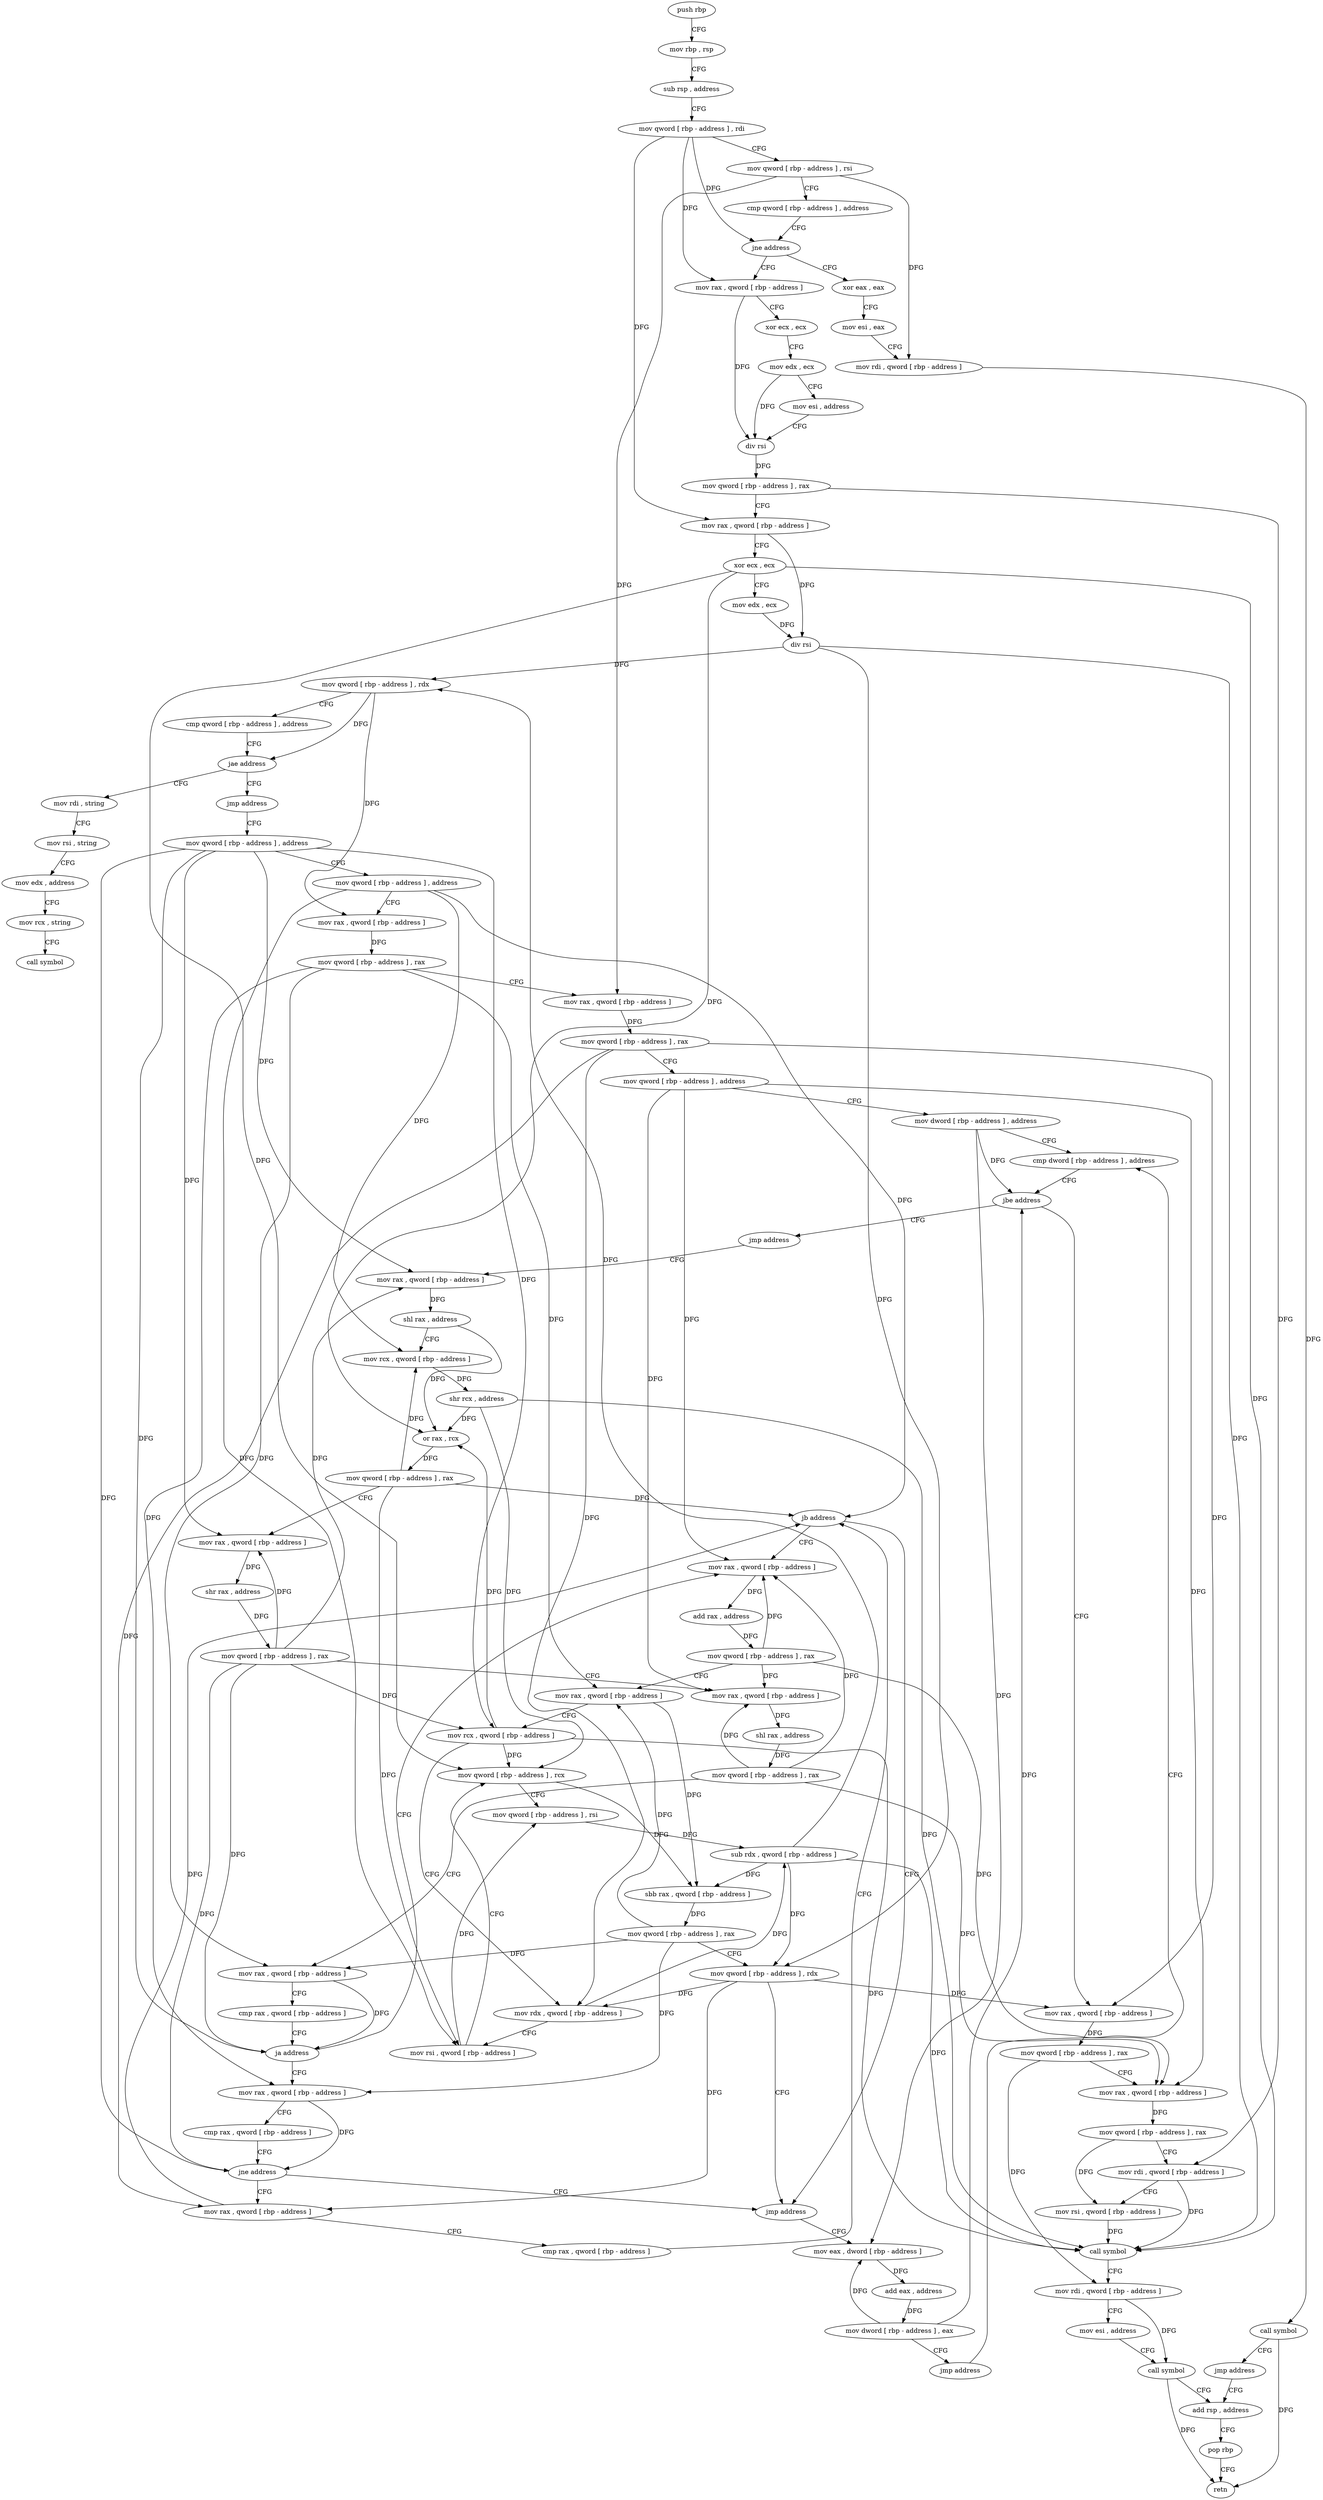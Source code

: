 digraph "func" {
"4206448" [label = "push rbp" ]
"4206449" [label = "mov rbp , rsp" ]
"4206452" [label = "sub rsp , address" ]
"4206456" [label = "mov qword [ rbp - address ] , rdi" ]
"4206460" [label = "mov qword [ rbp - address ] , rsi" ]
"4206464" [label = "cmp qword [ rbp - address ] , address" ]
"4206469" [label = "jne address" ]
"4206493" [label = "mov rax , qword [ rbp - address ]" ]
"4206475" [label = "xor eax , eax" ]
"4206497" [label = "xor ecx , ecx" ]
"4206499" [label = "mov edx , ecx" ]
"4206501" [label = "mov esi , address" ]
"4206506" [label = "div rsi" ]
"4206509" [label = "mov qword [ rbp - address ] , rax" ]
"4206513" [label = "mov rax , qword [ rbp - address ]" ]
"4206517" [label = "xor ecx , ecx" ]
"4206519" [label = "mov edx , ecx" ]
"4206521" [label = "div rsi" ]
"4206524" [label = "mov qword [ rbp - address ] , rdx" ]
"4206528" [label = "cmp qword [ rbp - address ] , address" ]
"4206536" [label = "jae address" ]
"4206547" [label = "mov rdi , string" ]
"4206542" [label = "jmp address" ]
"4206477" [label = "mov esi , eax" ]
"4206479" [label = "mov rdi , qword [ rbp - address ]" ]
"4206483" [label = "call symbol" ]
"4206488" [label = "jmp address" ]
"4206854" [label = "add rsp , address" ]
"4206557" [label = "mov rsi , string" ]
"4206567" [label = "mov edx , address" ]
"4206572" [label = "mov rcx , string" ]
"4206582" [label = "call symbol" ]
"4206587" [label = "mov qword [ rbp - address ] , address" ]
"4206858" [label = "pop rbp" ]
"4206859" [label = "retn" ]
"4206595" [label = "mov qword [ rbp - address ] , address" ]
"4206603" [label = "mov rax , qword [ rbp - address ]" ]
"4206607" [label = "mov qword [ rbp - address ] , rax" ]
"4206611" [label = "mov rax , qword [ rbp - address ]" ]
"4206615" [label = "mov qword [ rbp - address ] , rax" ]
"4206619" [label = "mov qword [ rbp - address ] , address" ]
"4206627" [label = "mov dword [ rbp - address ] , address" ]
"4206634" [label = "cmp dword [ rbp - address ] , address" ]
"4206811" [label = "mov rax , qword [ rbp - address ]" ]
"4206815" [label = "mov qword [ rbp - address ] , rax" ]
"4206819" [label = "mov rax , qword [ rbp - address ]" ]
"4206823" [label = "mov qword [ rbp - address ] , rax" ]
"4206827" [label = "mov rdi , qword [ rbp - address ]" ]
"4206831" [label = "mov rsi , qword [ rbp - address ]" ]
"4206835" [label = "call symbol" ]
"4206840" [label = "mov rdi , qword [ rbp - address ]" ]
"4206844" [label = "mov esi , address" ]
"4206849" [label = "call symbol" ]
"4206644" [label = "jmp address" ]
"4206649" [label = "mov rax , qword [ rbp - address ]" ]
"4206653" [label = "shl rax , address" ]
"4206657" [label = "mov rcx , qword [ rbp - address ]" ]
"4206661" [label = "shr rcx , address" ]
"4206665" [label = "or rax , rcx" ]
"4206668" [label = "mov qword [ rbp - address ] , rax" ]
"4206672" [label = "mov rax , qword [ rbp - address ]" ]
"4206676" [label = "shr rax , address" ]
"4206680" [label = "mov qword [ rbp - address ] , rax" ]
"4206684" [label = "mov rax , qword [ rbp - address ]" ]
"4206688" [label = "shl rax , address" ]
"4206692" [label = "mov qword [ rbp - address ] , rax" ]
"4206696" [label = "mov rax , qword [ rbp - address ]" ]
"4206700" [label = "cmp rax , qword [ rbp - address ]" ]
"4206704" [label = "ja address" ]
"4206738" [label = "mov rax , qword [ rbp - address ]" ]
"4206710" [label = "mov rax , qword [ rbp - address ]" ]
"4206742" [label = "add rax , address" ]
"4206748" [label = "mov qword [ rbp - address ] , rax" ]
"4206752" [label = "mov rax , qword [ rbp - address ]" ]
"4206756" [label = "mov rcx , qword [ rbp - address ]" ]
"4206760" [label = "mov rdx , qword [ rbp - address ]" ]
"4206764" [label = "mov rsi , qword [ rbp - address ]" ]
"4206768" [label = "mov qword [ rbp - address ] , rcx" ]
"4206772" [label = "mov qword [ rbp - address ] , rsi" ]
"4206776" [label = "sub rdx , qword [ rbp - address ]" ]
"4206780" [label = "sbb rax , qword [ rbp - address ]" ]
"4206784" [label = "mov qword [ rbp - address ] , rax" ]
"4206788" [label = "mov qword [ rbp - address ] , rdx" ]
"4206792" [label = "jmp address" ]
"4206714" [label = "cmp rax , qword [ rbp - address ]" ]
"4206718" [label = "jne address" ]
"4206724" [label = "mov rax , qword [ rbp - address ]" ]
"4206797" [label = "mov eax , dword [ rbp - address ]" ]
"4206800" [label = "add eax , address" ]
"4206803" [label = "mov dword [ rbp - address ] , eax" ]
"4206806" [label = "jmp address" ]
"4206728" [label = "cmp rax , qword [ rbp - address ]" ]
"4206732" [label = "jb address" ]
"4206638" [label = "jbe address" ]
"4206448" -> "4206449" [ label = "CFG" ]
"4206449" -> "4206452" [ label = "CFG" ]
"4206452" -> "4206456" [ label = "CFG" ]
"4206456" -> "4206460" [ label = "CFG" ]
"4206456" -> "4206469" [ label = "DFG" ]
"4206456" -> "4206493" [ label = "DFG" ]
"4206456" -> "4206513" [ label = "DFG" ]
"4206460" -> "4206464" [ label = "CFG" ]
"4206460" -> "4206479" [ label = "DFG" ]
"4206460" -> "4206611" [ label = "DFG" ]
"4206464" -> "4206469" [ label = "CFG" ]
"4206469" -> "4206493" [ label = "CFG" ]
"4206469" -> "4206475" [ label = "CFG" ]
"4206493" -> "4206497" [ label = "CFG" ]
"4206493" -> "4206506" [ label = "DFG" ]
"4206475" -> "4206477" [ label = "CFG" ]
"4206497" -> "4206499" [ label = "CFG" ]
"4206499" -> "4206501" [ label = "CFG" ]
"4206499" -> "4206506" [ label = "DFG" ]
"4206501" -> "4206506" [ label = "CFG" ]
"4206506" -> "4206509" [ label = "DFG" ]
"4206509" -> "4206513" [ label = "CFG" ]
"4206509" -> "4206827" [ label = "DFG" ]
"4206513" -> "4206517" [ label = "CFG" ]
"4206513" -> "4206521" [ label = "DFG" ]
"4206517" -> "4206519" [ label = "CFG" ]
"4206517" -> "4206835" [ label = "DFG" ]
"4206517" -> "4206665" [ label = "DFG" ]
"4206517" -> "4206768" [ label = "DFG" ]
"4206519" -> "4206521" [ label = "DFG" ]
"4206521" -> "4206524" [ label = "DFG" ]
"4206521" -> "4206835" [ label = "DFG" ]
"4206521" -> "4206788" [ label = "DFG" ]
"4206524" -> "4206528" [ label = "CFG" ]
"4206524" -> "4206536" [ label = "DFG" ]
"4206524" -> "4206603" [ label = "DFG" ]
"4206528" -> "4206536" [ label = "CFG" ]
"4206536" -> "4206547" [ label = "CFG" ]
"4206536" -> "4206542" [ label = "CFG" ]
"4206547" -> "4206557" [ label = "CFG" ]
"4206542" -> "4206587" [ label = "CFG" ]
"4206477" -> "4206479" [ label = "CFG" ]
"4206479" -> "4206483" [ label = "DFG" ]
"4206483" -> "4206488" [ label = "CFG" ]
"4206483" -> "4206859" [ label = "DFG" ]
"4206488" -> "4206854" [ label = "CFG" ]
"4206854" -> "4206858" [ label = "CFG" ]
"4206557" -> "4206567" [ label = "CFG" ]
"4206567" -> "4206572" [ label = "CFG" ]
"4206572" -> "4206582" [ label = "CFG" ]
"4206587" -> "4206595" [ label = "CFG" ]
"4206587" -> "4206649" [ label = "DFG" ]
"4206587" -> "4206672" [ label = "DFG" ]
"4206587" -> "4206704" [ label = "DFG" ]
"4206587" -> "4206756" [ label = "DFG" ]
"4206587" -> "4206718" [ label = "DFG" ]
"4206858" -> "4206859" [ label = "CFG" ]
"4206595" -> "4206603" [ label = "CFG" ]
"4206595" -> "4206657" [ label = "DFG" ]
"4206595" -> "4206764" [ label = "DFG" ]
"4206595" -> "4206732" [ label = "DFG" ]
"4206603" -> "4206607" [ label = "DFG" ]
"4206607" -> "4206611" [ label = "CFG" ]
"4206607" -> "4206696" [ label = "DFG" ]
"4206607" -> "4206752" [ label = "DFG" ]
"4206607" -> "4206710" [ label = "DFG" ]
"4206611" -> "4206615" [ label = "DFG" ]
"4206615" -> "4206619" [ label = "CFG" ]
"4206615" -> "4206811" [ label = "DFG" ]
"4206615" -> "4206760" [ label = "DFG" ]
"4206615" -> "4206724" [ label = "DFG" ]
"4206619" -> "4206627" [ label = "CFG" ]
"4206619" -> "4206819" [ label = "DFG" ]
"4206619" -> "4206684" [ label = "DFG" ]
"4206619" -> "4206738" [ label = "DFG" ]
"4206627" -> "4206634" [ label = "CFG" ]
"4206627" -> "4206638" [ label = "DFG" ]
"4206627" -> "4206797" [ label = "DFG" ]
"4206634" -> "4206638" [ label = "CFG" ]
"4206811" -> "4206815" [ label = "DFG" ]
"4206815" -> "4206819" [ label = "CFG" ]
"4206815" -> "4206840" [ label = "DFG" ]
"4206819" -> "4206823" [ label = "DFG" ]
"4206823" -> "4206827" [ label = "CFG" ]
"4206823" -> "4206831" [ label = "DFG" ]
"4206827" -> "4206831" [ label = "CFG" ]
"4206827" -> "4206835" [ label = "DFG" ]
"4206831" -> "4206835" [ label = "DFG" ]
"4206835" -> "4206840" [ label = "CFG" ]
"4206840" -> "4206844" [ label = "CFG" ]
"4206840" -> "4206849" [ label = "DFG" ]
"4206844" -> "4206849" [ label = "CFG" ]
"4206849" -> "4206854" [ label = "CFG" ]
"4206849" -> "4206859" [ label = "DFG" ]
"4206644" -> "4206649" [ label = "CFG" ]
"4206649" -> "4206653" [ label = "DFG" ]
"4206653" -> "4206657" [ label = "CFG" ]
"4206653" -> "4206665" [ label = "DFG" ]
"4206657" -> "4206661" [ label = "DFG" ]
"4206661" -> "4206665" [ label = "DFG" ]
"4206661" -> "4206835" [ label = "DFG" ]
"4206661" -> "4206768" [ label = "DFG" ]
"4206665" -> "4206668" [ label = "DFG" ]
"4206668" -> "4206672" [ label = "CFG" ]
"4206668" -> "4206657" [ label = "DFG" ]
"4206668" -> "4206764" [ label = "DFG" ]
"4206668" -> "4206732" [ label = "DFG" ]
"4206672" -> "4206676" [ label = "DFG" ]
"4206676" -> "4206680" [ label = "DFG" ]
"4206680" -> "4206684" [ label = "CFG" ]
"4206680" -> "4206649" [ label = "DFG" ]
"4206680" -> "4206672" [ label = "DFG" ]
"4206680" -> "4206704" [ label = "DFG" ]
"4206680" -> "4206756" [ label = "DFG" ]
"4206680" -> "4206718" [ label = "DFG" ]
"4206684" -> "4206688" [ label = "DFG" ]
"4206688" -> "4206692" [ label = "DFG" ]
"4206692" -> "4206696" [ label = "CFG" ]
"4206692" -> "4206819" [ label = "DFG" ]
"4206692" -> "4206684" [ label = "DFG" ]
"4206692" -> "4206738" [ label = "DFG" ]
"4206696" -> "4206700" [ label = "CFG" ]
"4206696" -> "4206704" [ label = "DFG" ]
"4206700" -> "4206704" [ label = "CFG" ]
"4206704" -> "4206738" [ label = "CFG" ]
"4206704" -> "4206710" [ label = "CFG" ]
"4206738" -> "4206742" [ label = "DFG" ]
"4206710" -> "4206714" [ label = "CFG" ]
"4206710" -> "4206718" [ label = "DFG" ]
"4206742" -> "4206748" [ label = "DFG" ]
"4206748" -> "4206752" [ label = "CFG" ]
"4206748" -> "4206819" [ label = "DFG" ]
"4206748" -> "4206684" [ label = "DFG" ]
"4206748" -> "4206738" [ label = "DFG" ]
"4206752" -> "4206756" [ label = "CFG" ]
"4206752" -> "4206780" [ label = "DFG" ]
"4206756" -> "4206760" [ label = "CFG" ]
"4206756" -> "4206835" [ label = "DFG" ]
"4206756" -> "4206665" [ label = "DFG" ]
"4206756" -> "4206768" [ label = "DFG" ]
"4206760" -> "4206764" [ label = "CFG" ]
"4206760" -> "4206776" [ label = "DFG" ]
"4206764" -> "4206768" [ label = "CFG" ]
"4206764" -> "4206772" [ label = "DFG" ]
"4206768" -> "4206772" [ label = "CFG" ]
"4206768" -> "4206780" [ label = "DFG" ]
"4206772" -> "4206776" [ label = "DFG" ]
"4206776" -> "4206780" [ label = "DFG" ]
"4206776" -> "4206524" [ label = "DFG" ]
"4206776" -> "4206835" [ label = "DFG" ]
"4206776" -> "4206788" [ label = "DFG" ]
"4206780" -> "4206784" [ label = "DFG" ]
"4206784" -> "4206788" [ label = "CFG" ]
"4206784" -> "4206696" [ label = "DFG" ]
"4206784" -> "4206752" [ label = "DFG" ]
"4206784" -> "4206710" [ label = "DFG" ]
"4206788" -> "4206792" [ label = "CFG" ]
"4206788" -> "4206811" [ label = "DFG" ]
"4206788" -> "4206760" [ label = "DFG" ]
"4206788" -> "4206724" [ label = "DFG" ]
"4206792" -> "4206797" [ label = "CFG" ]
"4206714" -> "4206718" [ label = "CFG" ]
"4206718" -> "4206792" [ label = "CFG" ]
"4206718" -> "4206724" [ label = "CFG" ]
"4206724" -> "4206728" [ label = "CFG" ]
"4206724" -> "4206732" [ label = "DFG" ]
"4206797" -> "4206800" [ label = "DFG" ]
"4206800" -> "4206803" [ label = "DFG" ]
"4206803" -> "4206806" [ label = "CFG" ]
"4206803" -> "4206638" [ label = "DFG" ]
"4206803" -> "4206797" [ label = "DFG" ]
"4206806" -> "4206634" [ label = "CFG" ]
"4206728" -> "4206732" [ label = "CFG" ]
"4206732" -> "4206792" [ label = "CFG" ]
"4206732" -> "4206738" [ label = "CFG" ]
"4206638" -> "4206811" [ label = "CFG" ]
"4206638" -> "4206644" [ label = "CFG" ]
}
